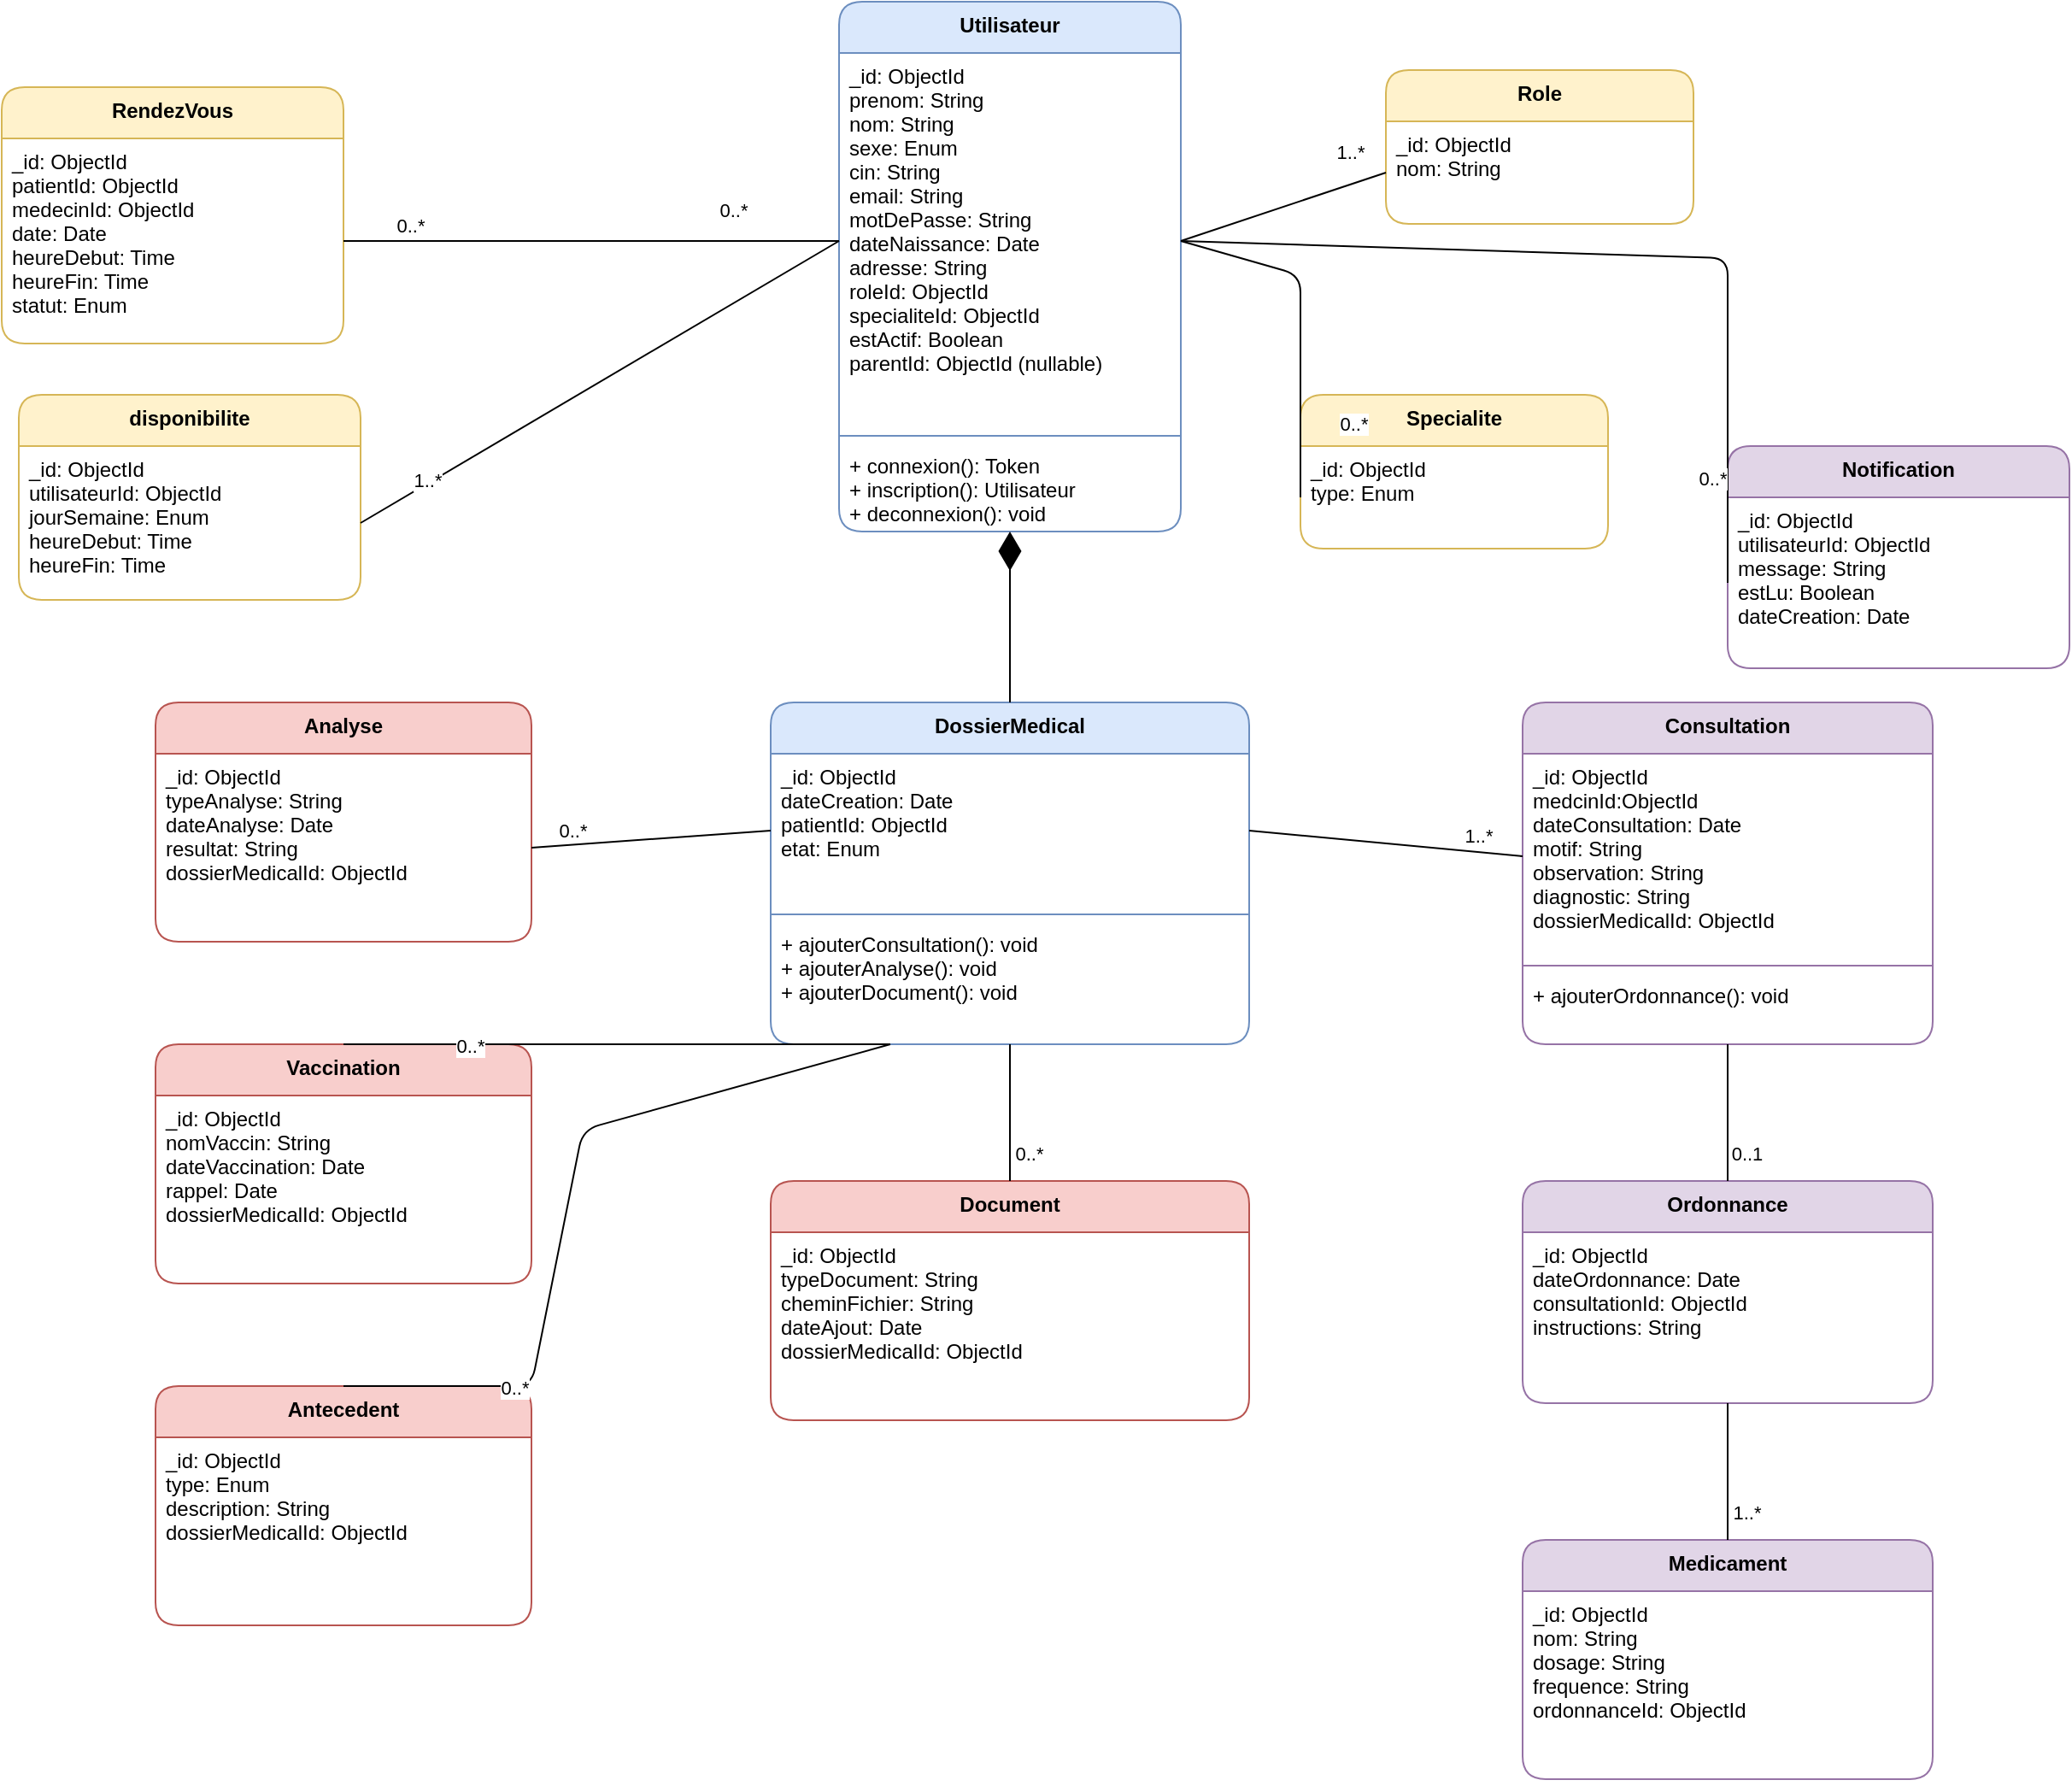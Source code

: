<mxfile>
    <diagram id="dossier_medical_v2" name="Dossier Medical UML">
        <mxGraphModel dx="1081" dy="486" grid="1" gridSize="10" guides="1" tooltips="1" connect="1" arrows="1" fold="1" page="1" pageScale="1" pageWidth="1600" pageHeight="1200" math="0" shadow="0">
            <root>
                <mxCell id="0"/>
                <mxCell id="1" parent="0"/>
                <mxCell id="user" value="Utilisateur" style="swimlane;fontStyle=1;align=center;verticalAlign=top;childLayout=stackLayout;horizontal=1;startSize=30;horizontalStack=0;resizeParent=1;resizeParentMax=0;resizeLast=0;collapsible=1;marginBottom=0;fillColor=#dae8fc;strokeColor=#6c8ebf;rounded=1;" parent="1" vertex="1">
                    <mxGeometry x="640" y="40" width="200" height="310" as="geometry"/>
                </mxCell>
                <mxCell id="user-attr" value="_id: ObjectId&#xa;prenom: String&#xa;nom: String&#xa;sexe: Enum&#xa;cin: String&#xa;email: String&#xa;motDePasse: String&#xa;dateNaissance: Date&#xa;adresse: String&#xa;roleId: ObjectId&#xa;specialiteId: ObjectId&#xa;estActif: Boolean&#xa;parentId: ObjectId (nullable)&#xa;" style="text;strokeColor=none;fillColor=none;align=left;verticalAlign=top;spacingLeft=4;spacingRight=4;overflow=hidden;rotatable=0;points=[[0,0.5],[1,0.5]];portConstraint=eastwest;" parent="user" vertex="1">
                    <mxGeometry y="30" width="200" height="220" as="geometry"/>
                </mxCell>
                <mxCell id="user-line" value="" style="line;strokeWidth=1;fillColor=none;align=left;verticalAlign=middle;spacingTop=-1;spacingLeft=3;spacingRight=3;rotatable=0;labelPosition=right;points=[];portConstraint=eastwest;strokeColor=inherit;" parent="user" vertex="1">
                    <mxGeometry y="250" width="200" height="8" as="geometry"/>
                </mxCell>
                <mxCell id="user-methods" value="+ connexion(): Token&#xa;+ inscription(): Utilisateur&#xa;+ deconnexion(): void" style="text;strokeColor=none;fillColor=none;align=left;verticalAlign=top;spacingLeft=4;spacingRight=4;overflow=hidden;rotatable=0;points=[[0,0.5],[1,0.5]];portConstraint=eastwest;" parent="user" vertex="1">
                    <mxGeometry y="258" width="200" height="52" as="geometry"/>
                </mxCell>
                <mxCell id="role" value="Role" style="swimlane;fontStyle=1;align=center;verticalAlign=top;childLayout=stackLayout;horizontal=1;startSize=30;horizontalStack=0;resizeParent=1;resizeParentMax=0;resizeLast=0;collapsible=1;marginBottom=0;fillColor=#fff2cc;strokeColor=#d6b656;rounded=1;" parent="1" vertex="1">
                    <mxGeometry x="960" y="80" width="180" height="90" as="geometry"/>
                </mxCell>
                <mxCell id="role-attr" value="_id: ObjectId&#xa;nom: String" style="text;strokeColor=none;fillColor=none;align=left;verticalAlign=top;spacingLeft=4;spacingRight=4;overflow=hidden;rotatable=0;points=[[0,0.5],[1,0.5]];portConstraint=eastwest;" parent="role" vertex="1">
                    <mxGeometry y="30" width="180" height="60" as="geometry"/>
                </mxCell>
                <mxCell id="specialite" value="Specialite" style="swimlane;fontStyle=1;align=center;verticalAlign=top;childLayout=stackLayout;horizontal=1;startSize=30;horizontalStack=0;resizeParent=1;resizeParentMax=0;resizeLast=0;collapsible=1;marginBottom=0;fillColor=#fff2cc;strokeColor=#d6b656;rounded=1;" parent="1" vertex="1">
                    <mxGeometry x="910" y="270" width="180" height="90" as="geometry"/>
                </mxCell>
                <mxCell id="specialite-attr" value="_id: ObjectId&#xa;type: Enum" style="text;strokeColor=none;fillColor=none;align=left;verticalAlign=top;spacingLeft=4;spacingRight=4;overflow=hidden;rotatable=0;points=[[0,0.5],[1,0.5]];portConstraint=eastwest;" parent="specialite" vertex="1">
                    <mxGeometry y="30" width="180" height="60" as="geometry"/>
                </mxCell>
                <mxCell id="reservation" value="RendezVous" style="swimlane;fontStyle=1;align=center;verticalAlign=top;childLayout=stackLayout;horizontal=1;startSize=30;horizontalStack=0;resizeParent=1;resizeParentMax=0;resizeLast=0;collapsible=1;marginBottom=0;fillColor=#fff2cc;strokeColor=#d6b656;rounded=1;" parent="1" vertex="1">
                    <mxGeometry x="150" y="90" width="200" height="150" as="geometry"/>
                </mxCell>
                <mxCell id="appointment-attr" value="_id: ObjectId&#xa;patientId: ObjectId&#xa;medecinId: ObjectId&#xa;date: Date&#xa;heureDebut: Time&#xa;heureFin: Time&#xa;statut: Enum" style="text;strokeColor=none;fillColor=none;align=left;verticalAlign=top;spacingLeft=4;spacingRight=4;overflow=hidden;rotatable=0;points=[[0,0.5],[1,0.5]];portConstraint=eastwest;" parent="reservation" vertex="1">
                    <mxGeometry y="30" width="200" height="120" as="geometry"/>
                </mxCell>
                <mxCell id="dossier" value="DossierMedical" style="swimlane;fontStyle=1;align=center;verticalAlign=top;childLayout=stackLayout;horizontal=1;startSize=30;horizontalStack=0;resizeParent=1;resizeParentMax=0;resizeLast=0;collapsible=1;marginBottom=0;fillColor=#dae8fc;strokeColor=#6c8ebf;rounded=1;" parent="1" vertex="1">
                    <mxGeometry x="600" y="450" width="280" height="200" as="geometry"/>
                </mxCell>
                <mxCell id="dossier-attr" value="_id: ObjectId&#xa;dateCreation: Date&#xa;patientId: ObjectId&#xa;etat: Enum" style="text;strokeColor=none;fillColor=none;align=left;verticalAlign=top;spacingLeft=4;spacingRight=4;overflow=hidden;rotatable=0;points=[[0,0.5],[1,0.5]];portConstraint=eastwest;" parent="dossier" vertex="1">
                    <mxGeometry y="30" width="280" height="90" as="geometry"/>
                </mxCell>
                <mxCell id="dossier-line" value="" style="line;strokeWidth=1;fillColor=none;align=left;verticalAlign=middle;spacingTop=-1;spacingLeft=3;spacingRight=3;rotatable=0;labelPosition=right;points=[];portConstraint=eastwest;strokeColor=inherit;" parent="dossier" vertex="1">
                    <mxGeometry y="120" width="280" height="8" as="geometry"/>
                </mxCell>
                <mxCell id="dossier-methods" value="+ ajouterConsultation(): void&#xa;+ ajouterAnalyse(): void&#xa;+ ajouterDocument(): void" style="text;strokeColor=none;fillColor=none;align=left;verticalAlign=top;spacingLeft=4;spacingRight=4;overflow=hidden;rotatable=0;points=[[0,0.5],[1,0.5]];portConstraint=eastwest;" parent="dossier" vertex="1">
                    <mxGeometry y="128" width="280" height="72" as="geometry"/>
                </mxCell>
                <mxCell id="consultation" value="Consultation" style="swimlane;fontStyle=1;align=center;verticalAlign=top;childLayout=stackLayout;horizontal=1;startSize=30;horizontalStack=0;resizeParent=1;resizeParentMax=0;resizeLast=0;collapsible=1;marginBottom=0;fillColor=#e1d5e7;strokeColor=#9673a6;rounded=1;" parent="1" vertex="1">
                    <mxGeometry x="1040" y="450" width="240" height="200" as="geometry"/>
                </mxCell>
                <mxCell id="consultation-attr" value="_id: ObjectId&#xa;medcinId:ObjectId&#xa;dateConsultation: Date&#xa;motif: String&#xa;observation: String&#xa;diagnostic: String&#xa;dossierMedicalId: ObjectId" style="text;strokeColor=none;fillColor=none;align=left;verticalAlign=top;spacingLeft=4;spacingRight=4;overflow=hidden;rotatable=0;points=[[0,0.5],[1,0.5]];portConstraint=eastwest;" parent="consultation" vertex="1">
                    <mxGeometry y="30" width="240" height="120" as="geometry"/>
                </mxCell>
                <mxCell id="consultation-line" value="" style="line;strokeWidth=1;fillColor=none;align=left;verticalAlign=middle;spacingTop=-1;spacingLeft=3;spacingRight=3;rotatable=0;labelPosition=right;points=[];portConstraint=eastwest;strokeColor=inherit;" parent="consultation" vertex="1">
                    <mxGeometry y="150" width="240" height="8" as="geometry"/>
                </mxCell>
                <mxCell id="consultation-methods" value="+ ajouterOrdonnance(): void" style="text;strokeColor=none;fillColor=none;align=left;verticalAlign=top;spacingLeft=4;spacingRight=4;overflow=hidden;rotatable=0;points=[[0,0.5],[1,0.5]];portConstraint=eastwest;" parent="consultation" vertex="1">
                    <mxGeometry y="158" width="240" height="42" as="geometry"/>
                </mxCell>
                <mxCell id="ordonnance" value="Ordonnance" style="swimlane;fontStyle=1;align=center;verticalAlign=top;childLayout=stackLayout;horizontal=1;startSize=30;horizontalStack=0;resizeParent=1;resizeParentMax=0;resizeLast=0;collapsible=1;marginBottom=0;fillColor=#e1d5e7;strokeColor=#9673a6;rounded=1;" parent="1" vertex="1">
                    <mxGeometry x="1040" y="730" width="240" height="130" as="geometry"/>
                </mxCell>
                <mxCell id="ordonnance-attr" value="_id: ObjectId&#xa;dateOrdonnance: Date&#xa;consultationId: ObjectId&#xa;instructions: String" style="text;strokeColor=none;fillColor=none;align=left;verticalAlign=top;spacingLeft=4;spacingRight=4;overflow=hidden;rotatable=0;points=[[0,0.5],[1,0.5]];portConstraint=eastwest;" parent="ordonnance" vertex="1">
                    <mxGeometry y="30" width="240" height="100" as="geometry"/>
                </mxCell>
                <mxCell id="medicament" value="Medicament" style="swimlane;fontStyle=1;align=center;verticalAlign=top;childLayout=stackLayout;horizontal=1;startSize=30;horizontalStack=0;resizeParent=1;resizeParentMax=0;resizeLast=0;collapsible=1;marginBottom=0;fillColor=#e1d5e7;strokeColor=#9673a6;rounded=1;" parent="1" vertex="1">
                    <mxGeometry x="1040" y="940" width="240" height="140" as="geometry"/>
                </mxCell>
                <mxCell id="medicament-attr" value="_id: ObjectId&#xa;nom: String&#xa;dosage: String&#xa;frequence: String&#xa;ordonnanceId: ObjectId" style="text;strokeColor=none;fillColor=none;align=left;verticalAlign=top;spacingLeft=4;spacingRight=4;overflow=hidden;rotatable=0;points=[[0,0.5],[1,0.5]];portConstraint=eastwest;" parent="medicament" vertex="1">
                    <mxGeometry y="30" width="240" height="110" as="geometry"/>
                </mxCell>
                <mxCell id="analyse" value="Analyse" style="swimlane;fontStyle=1;align=center;verticalAlign=top;childLayout=stackLayout;horizontal=1;startSize=30;horizontalStack=0;resizeParent=1;resizeParentMax=0;resizeLast=0;collapsible=1;marginBottom=0;fillColor=#f8cecc;strokeColor=#b85450;rounded=1;" parent="1" vertex="1">
                    <mxGeometry x="240" y="450" width="220" height="140" as="geometry"/>
                </mxCell>
                <mxCell id="analyse-attr" value="_id: ObjectId&#xa;typeAnalyse: String&#xa;dateAnalyse: Date&#xa;resultat: String&#xa;dossierMedicalId: ObjectId" style="text;strokeColor=none;fillColor=none;align=left;verticalAlign=top;spacingLeft=4;spacingRight=4;overflow=hidden;rotatable=0;points=[[0,0.5],[1,0.5]];portConstraint=eastwest;" parent="analyse" vertex="1">
                    <mxGeometry y="30" width="220" height="110" as="geometry"/>
                </mxCell>
                <mxCell id="vaccination" value="Vaccination" style="swimlane;fontStyle=1;align=center;verticalAlign=top;childLayout=stackLayout;horizontal=1;startSize=30;horizontalStack=0;resizeParent=1;resizeParentMax=0;resizeLast=0;collapsible=1;marginBottom=0;fillColor=#f8cecc;strokeColor=#b85450;rounded=1;" parent="1" vertex="1">
                    <mxGeometry x="240" y="650" width="220" height="140" as="geometry"/>
                </mxCell>
                <mxCell id="vaccination-attr" value="_id: ObjectId&#xa;nomVaccin: String&#xa;dateVaccination: Date&#xa;rappel: Date&#xa;dossierMedicalId: ObjectId" style="text;strokeColor=none;fillColor=none;align=left;verticalAlign=top;spacingLeft=4;spacingRight=4;overflow=hidden;rotatable=0;points=[[0,0.5],[1,0.5]];portConstraint=eastwest;" parent="vaccination" vertex="1">
                    <mxGeometry y="30" width="220" height="110" as="geometry"/>
                </mxCell>
                <mxCell id="antecedent" value="Antecedent" style="swimlane;fontStyle=1;align=center;verticalAlign=top;childLayout=stackLayout;horizontal=1;startSize=30;horizontalStack=0;resizeParent=1;resizeParentMax=0;resizeLast=0;collapsible=1;marginBottom=0;fillColor=#f8cecc;strokeColor=#b85450;rounded=1;" parent="1" vertex="1">
                    <mxGeometry x="240" y="850" width="220" height="140" as="geometry"/>
                </mxCell>
                <mxCell id="antecedent-attr" value="_id: ObjectId&#xa;type: Enum&#xa;description: String&#xa;dossierMedicalId: ObjectId" style="text;strokeColor=none;fillColor=none;align=left;verticalAlign=top;spacingLeft=4;spacingRight=4;overflow=hidden;rotatable=0;points=[[0,0.5],[1,0.5]];portConstraint=eastwest;" parent="antecedent" vertex="1">
                    <mxGeometry y="30" width="220" height="110" as="geometry"/>
                </mxCell>
                <mxCell id="document" value="Document" style="swimlane;fontStyle=1;align=center;verticalAlign=top;childLayout=stackLayout;horizontal=1;startSize=30;horizontalStack=0;resizeParent=1;resizeParentMax=0;resizeLast=0;collapsible=1;marginBottom=0;fillColor=#f8cecc;strokeColor=#b85450;rounded=1;" parent="1" vertex="1">
                    <mxGeometry x="600" y="730" width="280" height="140" as="geometry"/>
                </mxCell>
                <mxCell id="2" value="_id: ObjectId&#xa;typeDocument: String&#xa;cheminFichier: String&#xa;dateAjout: Date&#xa;dossierMedicalId: ObjectId" style="text;strokeColor=none;fillColor=none;align=left;verticalAlign=top;spacingLeft=4;spacingRight=4;overflow=hidden;rotatable=0;points=[[0,0.5],[1,0.5]];portConstraint=eastwest;" parent="document" vertex="1">
                    <mxGeometry y="30" width="280" height="110" as="geometry"/>
                </mxCell>
                <mxCell id="rel1" value="" style="endArrow=diamondThin;endFill=1;endSize=20;html=1;exitX=0.5;exitY=0;exitDx=0;exitDy=0;entryX=0.5;entryY=1;entryDx=0;entryDy=0;" parent="1" source="dossier" target="user-methods" edge="1">
                    <mxGeometry width="160" relative="1" as="geometry">
                        <mxPoint x="600" y="400" as="sourcePoint"/>
                        <mxPoint x="760" y="400" as="targetPoint"/>
                    </mxGeometry>
                </mxCell>
                <mxCell id="rel2" value="" style="endArrow=none;endFill=0;html=1;exitX=1;exitY=0.5;exitDx=0;exitDy=0;entryX=0;entryY=0.5;entryDx=0;entryDy=0;" parent="1" source="dossier-attr" target="consultation-attr" edge="1">
                    <mxGeometry width="160" relative="1" as="geometry">
                        <mxPoint x="900" y="550" as="sourcePoint"/>
                        <mxPoint x="1060" y="550" as="targetPoint"/>
                    </mxGeometry>
                </mxCell>
                <mxCell id="rel2-label" value="1..*" style="edgeLabel;html=1;align=center;verticalAlign=middle;resizable=0;points=[];" parent="rel2" vertex="1" connectable="0">
                    <mxGeometry x="0.8" y="1" relative="1" as="geometry">
                        <mxPoint x="-10" y="-10" as="offset"/>
                    </mxGeometry>
                </mxCell>
                <mxCell id="rel3" value="" style="endArrow=none;endFill=0;html=1;exitX=0;exitY=0.5;exitDx=0;exitDy=0;entryX=1;entryY=0.5;entryDx=0;entryDy=0;" parent="1" source="dossier-attr" target="analyse-attr" edge="1">
                    <mxGeometry width="160" relative="1" as="geometry">
                        <mxPoint x="500" y="550" as="sourcePoint"/>
                        <mxPoint x="660" y="550" as="targetPoint"/>
                    </mxGeometry>
                </mxCell>
                <mxCell id="rel3-label" value="0..*" style="edgeLabel;html=1;align=center;verticalAlign=middle;resizable=0;points=[];" parent="rel3" vertex="1" connectable="0">
                    <mxGeometry x="0.8" y="1" relative="1" as="geometry">
                        <mxPoint x="10" y="-10" as="offset"/>
                    </mxGeometry>
                </mxCell>
                <mxCell id="rel4" value="" style="endArrow=none;endFill=0;html=1;exitX=0.25;exitY=1;exitDx=0;exitDy=0;entryX=0.5;entryY=0;entryDx=0;entryDy=0;" parent="1" source="dossier" target="vaccination" edge="1">
                    <mxGeometry width="160" relative="1" as="geometry">
                        <mxPoint x="350" y="700" as="sourcePoint"/>
                        <mxPoint x="510" y="700" as="targetPoint"/>
                    </mxGeometry>
                </mxCell>
                <mxCell id="rel4-label" value="0..*" style="edgeLabel;html=1;align=center;verticalAlign=middle;resizable=0;points=[];" parent="rel4" vertex="1" connectable="0">
                    <mxGeometry x="0.6" y="1" relative="1" as="geometry">
                        <mxPoint x="10" as="offset"/>
                    </mxGeometry>
                </mxCell>
                <mxCell id="rel5" value="" style="endArrow=none;endFill=0;html=1;exitX=0.25;exitY=1;exitDx=0;exitDy=0;entryX=0.5;entryY=0;entryDx=0;entryDy=0;" parent="1" source="dossier" target="antecedent" edge="1">
                    <mxGeometry width="160" relative="1" as="geometry">
                        <mxPoint x="350" y="900" as="sourcePoint"/>
                        <mxPoint x="510" y="900" as="targetPoint"/>
                        <Array as="points">
                            <mxPoint x="490" y="700"/>
                            <mxPoint x="460" y="850"/>
                        </Array>
                    </mxGeometry>
                </mxCell>
                <mxCell id="rel5-label" value="0..*" style="edgeLabel;html=1;align=center;verticalAlign=middle;resizable=0;points=[];" parent="rel5" vertex="1" connectable="0">
                    <mxGeometry x="0.6" y="1" relative="1" as="geometry">
                        <mxPoint x="10" as="offset"/>
                    </mxGeometry>
                </mxCell>
                <mxCell id="rel6" value="" style="endArrow=none;endFill=0;html=1;exitX=0.5;exitY=1;exitDx=0;exitDy=0;entryX=0.5;entryY=0;entryDx=0;entryDy=0;" parent="1" source="dossier" target="document" edge="1">
                    <mxGeometry width="160" relative="1" as="geometry">
                        <mxPoint x="740" y="700" as="sourcePoint"/>
                        <mxPoint x="900" y="700" as="targetPoint"/>
                    </mxGeometry>
                </mxCell>
                <mxCell id="rel6-label" value="0..*" style="edgeLabel;html=1;align=center;verticalAlign=middle;resizable=0;points=[];" parent="rel6" vertex="1" connectable="0">
                    <mxGeometry x="0.6" y="1" relative="1" as="geometry">
                        <mxPoint x="10" as="offset"/>
                    </mxGeometry>
                </mxCell>
                <mxCell id="rel7" value="" style="endArrow=none;endFill=0;html=1;exitX=0.5;exitY=1;exitDx=0;exitDy=0;entryX=0.5;entryY=0;entryDx=0;entryDy=0;" parent="1" source="consultation" target="ordonnance" edge="1">
                    <mxGeometry width="160" relative="1" as="geometry">
                        <mxPoint x="1160" y="680" as="sourcePoint"/>
                        <mxPoint x="1320" y="680" as="targetPoint"/>
                    </mxGeometry>
                </mxCell>
                <mxCell id="rel7-label" value="0..1" style="edgeLabel;html=1;align=center;verticalAlign=middle;resizable=0;points=[];" parent="rel7" vertex="1" connectable="0">
                    <mxGeometry x="0.6" y="1" relative="1" as="geometry">
                        <mxPoint x="10" as="offset"/>
                    </mxGeometry>
                </mxCell>
                <mxCell id="rel8" value="" style="endArrow=none;endFill=0;html=1;exitX=0.5;exitY=1;exitDx=0;exitDy=0;entryX=0.5;entryY=0;entryDx=0;entryDy=0;" parent="1" source="ordonnance" target="medicament" edge="1">
                    <mxGeometry width="160" relative="1" as="geometry">
                        <mxPoint x="1160" y="890" as="sourcePoint"/>
                        <mxPoint x="1320" y="890" as="targetPoint"/>
                    </mxGeometry>
                </mxCell>
                <mxCell id="rel8-label" value="1..*" style="edgeLabel;html=1;align=center;verticalAlign=middle;resizable=0;points=[];" parent="rel8" vertex="1" connectable="0">
                    <mxGeometry x="0.6" y="1" relative="1" as="geometry">
                        <mxPoint x="10" as="offset"/>
                    </mxGeometry>
                </mxCell>
                <mxCell id="rel9" value="" style="endArrow=none;endFill=0;html=1;exitX=1;exitY=0.5;exitDx=0;exitDy=0;entryX=0;entryY=0.5;entryDx=0;entryDy=0;" parent="1" source="user-attr" target="role-attr" edge="1">
                    <mxGeometry width="160" relative="1" as="geometry">
                        <mxPoint x="860" y="150" as="sourcePoint"/>
                        <mxPoint x="1020" y="150" as="targetPoint"/>
                    </mxGeometry>
                </mxCell>
                <mxCell id="rel10" value="" style="endArrow=none;endFill=0;html=1;exitX=1;exitY=0.5;exitDx=0;exitDy=0;entryX=0;entryY=0.5;entryDx=0;entryDy=0;" parent="1" source="user-attr" target="specialite-attr" edge="1">
                    <mxGeometry width="160" relative="1" as="geometry">
                        <mxPoint x="860" y="250" as="sourcePoint"/>
                        <mxPoint x="1020" y="250" as="targetPoint"/>
                        <Array as="points">
                            <mxPoint x="910" y="200"/>
                        </Array>
                    </mxGeometry>
                </mxCell>
                <mxCell id="3" value="&#xa;&lt;span style=&quot;color: rgb(0, 0, 0); font-family: Helvetica; font-size: 11px; font-style: normal; font-variant-ligatures: normal; font-variant-caps: normal; font-weight: 400; letter-spacing: normal; orphans: 2; text-align: center; text-indent: 0px; text-transform: none; widows: 2; word-spacing: 0px; -webkit-text-stroke-width: 0px; white-space: nowrap; background-color: rgb(255, 255, 255); text-decoration-thickness: initial; text-decoration-style: initial; text-decoration-color: initial; display: inline !important; float: none;&quot;&gt;0..*&lt;/span&gt;&#xa;&#xa;" style="edgeLabel;html=1;align=center;verticalAlign=middle;resizable=0;points=[];" parent="1" vertex="1" connectable="0">
                    <mxGeometry x="559.996" y="154.997" as="geometry">
                        <mxPoint x="18" y="14" as="offset"/>
                    </mxGeometry>
                </mxCell>
                <mxCell id="4" value="0..*" style="edgeLabel;html=1;align=center;verticalAlign=middle;resizable=0;points=[];" parent="1" vertex="1" connectable="0">
                    <mxGeometry x="860.002" y="340" as="geometry">
                        <mxPoint x="81" y="-53" as="offset"/>
                    </mxGeometry>
                </mxCell>
                <mxCell id="5" value="1..*" style="edgeLabel;html=1;align=center;verticalAlign=middle;resizable=0;points=[];" parent="1" vertex="1" connectable="0">
                    <mxGeometry x="444.242" y="671" as="geometry">
                        <mxPoint x="495" y="-543" as="offset"/>
                    </mxGeometry>
                </mxCell>
                <mxCell id="availability" value="disponibilite" style="swimlane;fontStyle=1;align=center;verticalAlign=top;childLayout=stackLayout;horizontal=1;startSize=30;horizontalStack=0;resizeParent=1;resizeParentMax=0;resizeLast=0;collapsible=1;marginBottom=0;fillColor=#fff2cc;strokeColor=#d6b656;rounded=1;" parent="1" vertex="1">
                    <mxGeometry x="160" y="270" width="200" height="120" as="geometry"/>
                </mxCell>
                <mxCell id="availability-attr" value="_id: ObjectId&#xa;utilisateurId: ObjectId&#xa;jourSemaine: Enum&#xa;heureDebut: Time&#xa;heureFin: Time" style="text;strokeColor=none;fillColor=none;align=left;verticalAlign=top;spacingLeft=4;spacingRight=4;overflow=hidden;rotatable=0;points=[[0,0.5],[1,0.5]];portConstraint=eastwest;" parent="availability" vertex="1">
                    <mxGeometry y="30" width="200" height="90" as="geometry"/>
                </mxCell>
                <mxCell id="notification" value="Notification" style="swimlane;fontStyle=1;align=center;verticalAlign=top;childLayout=stackLayout;horizontal=1;startSize=30;horizontalStack=0;resizeParent=1;resizeParentMax=0;resizeLast=0;collapsible=1;marginBottom=0;fillColor=#e1d5e7;strokeColor=#9673a6;rounded=1;" parent="1" vertex="1">
                    <mxGeometry x="1160" y="300" width="200" height="130" as="geometry"/>
                </mxCell>
                <mxCell id="notification-attr" value="_id: ObjectId&#xa;utilisateurId: ObjectId&#xa;message: String&#xa;estLu: Boolean&#xa;dateCreation: Date" style="text;strokeColor=none;fillColor=none;align=left;verticalAlign=top;spacingLeft=4;spacingRight=4;overflow=hidden;rotatable=0;points=[[0,0.5],[1,0.5]];portConstraint=eastwest;" parent="notification" vertex="1">
                    <mxGeometry y="30" width="200" height="100" as="geometry"/>
                </mxCell>
                <mxCell id="rel-availability" value="" style="endArrow=none;endFill=0;html=1;exitX=0;exitY=0.5;exitDx=0;exitDy=0;entryX=1;entryY=0.5;entryDx=0;entryDy=0;" parent="1" source="user-attr" target="availability-attr" edge="1">
                    <mxGeometry width="160" relative="1" as="geometry">
                        <mxPoint x="540" y="340" as="sourcePoint"/>
                        <mxPoint x="700" y="340" as="targetPoint"/>
                    </mxGeometry>
                </mxCell>
                <mxCell id="rel-availability-label" value="1..*" style="edgeLabel;html=1;align=center;verticalAlign=middle;resizable=0;points=[];" parent="rel-availability" connectable="0" vertex="1">
                    <mxGeometry x="0.8" y="1" relative="1" as="geometry">
                        <mxPoint x="10" y="-10" as="offset"/>
                    </mxGeometry>
                </mxCell>
                <mxCell id="rel-appointment" value="" style="endArrow=none;endFill=0;html=1;exitX=0;exitY=0.5;exitDx=0;exitDy=0;entryX=1;entryY=0.5;entryDx=0;entryDy=0;" parent="1" source="user-attr" target="appointment-attr" edge="1">
                    <mxGeometry width="160" relative="1" as="geometry">
                        <mxPoint x="340" y="350" as="sourcePoint"/>
                        <mxPoint x="500" y="350" as="targetPoint"/>
                    </mxGeometry>
                </mxCell>
                <mxCell id="rel-appointment-label" value="0..*" style="edgeLabel;html=1;align=center;verticalAlign=middle;resizable=0;points=[];" parent="rel-appointment" connectable="0" vertex="1">
                    <mxGeometry x="0.8" y="1" relative="1" as="geometry">
                        <mxPoint x="10" y="-10" as="offset"/>
                    </mxGeometry>
                </mxCell>
                <mxCell id="rel-notification" value="" style="endArrow=none;endFill=0;html=1;exitX=1;exitY=0.5;exitDx=0;exitDy=0;entryX=0;entryY=0.5;entryDx=0;entryDy=0;" parent="1" source="user-attr" target="notification-attr" edge="1">
                    <mxGeometry width="160" relative="1" as="geometry">
                        <mxPoint x="1140" y="345" as="sourcePoint"/>
                        <mxPoint x="1300" y="345" as="targetPoint"/>
                        <Array as="points">
                            <mxPoint x="1160" y="190"/>
                        </Array>
                    </mxGeometry>
                </mxCell>
                <mxCell id="rel-notification-label" value="0..*" style="edgeLabel;html=1;align=center;verticalAlign=middle;resizable=0;points=[];" parent="rel-notification" connectable="0" vertex="1">
                    <mxGeometry x="0.8" y="1" relative="1" as="geometry">
                        <mxPoint x="-10" y="-10" as="offset"/>
                    </mxGeometry>
                </mxCell>
            </root>
        </mxGraphModel>
    </diagram>
</mxfile>
